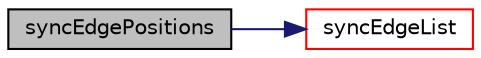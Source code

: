 digraph "syncEdgePositions"
{
  bgcolor="transparent";
  edge [fontname="Helvetica",fontsize="10",labelfontname="Helvetica",labelfontsize="10"];
  node [fontname="Helvetica",fontsize="10",shape=record];
  rankdir="LR";
  Node1 [label="syncEdgePositions",height=0.2,width=0.4,color="black", fillcolor="grey75", style="filled", fontcolor="black"];
  Node1 -> Node2 [color="midnightblue",fontsize="10",style="solid",fontname="Helvetica"];
  Node2 [label="syncEdgeList",height=0.2,width=0.4,color="red",URL="$a02634.html#a5ed3e64d2ef89e3823674727ea1b3d58",tooltip="Synchronize values on all mesh edges. "];
}

